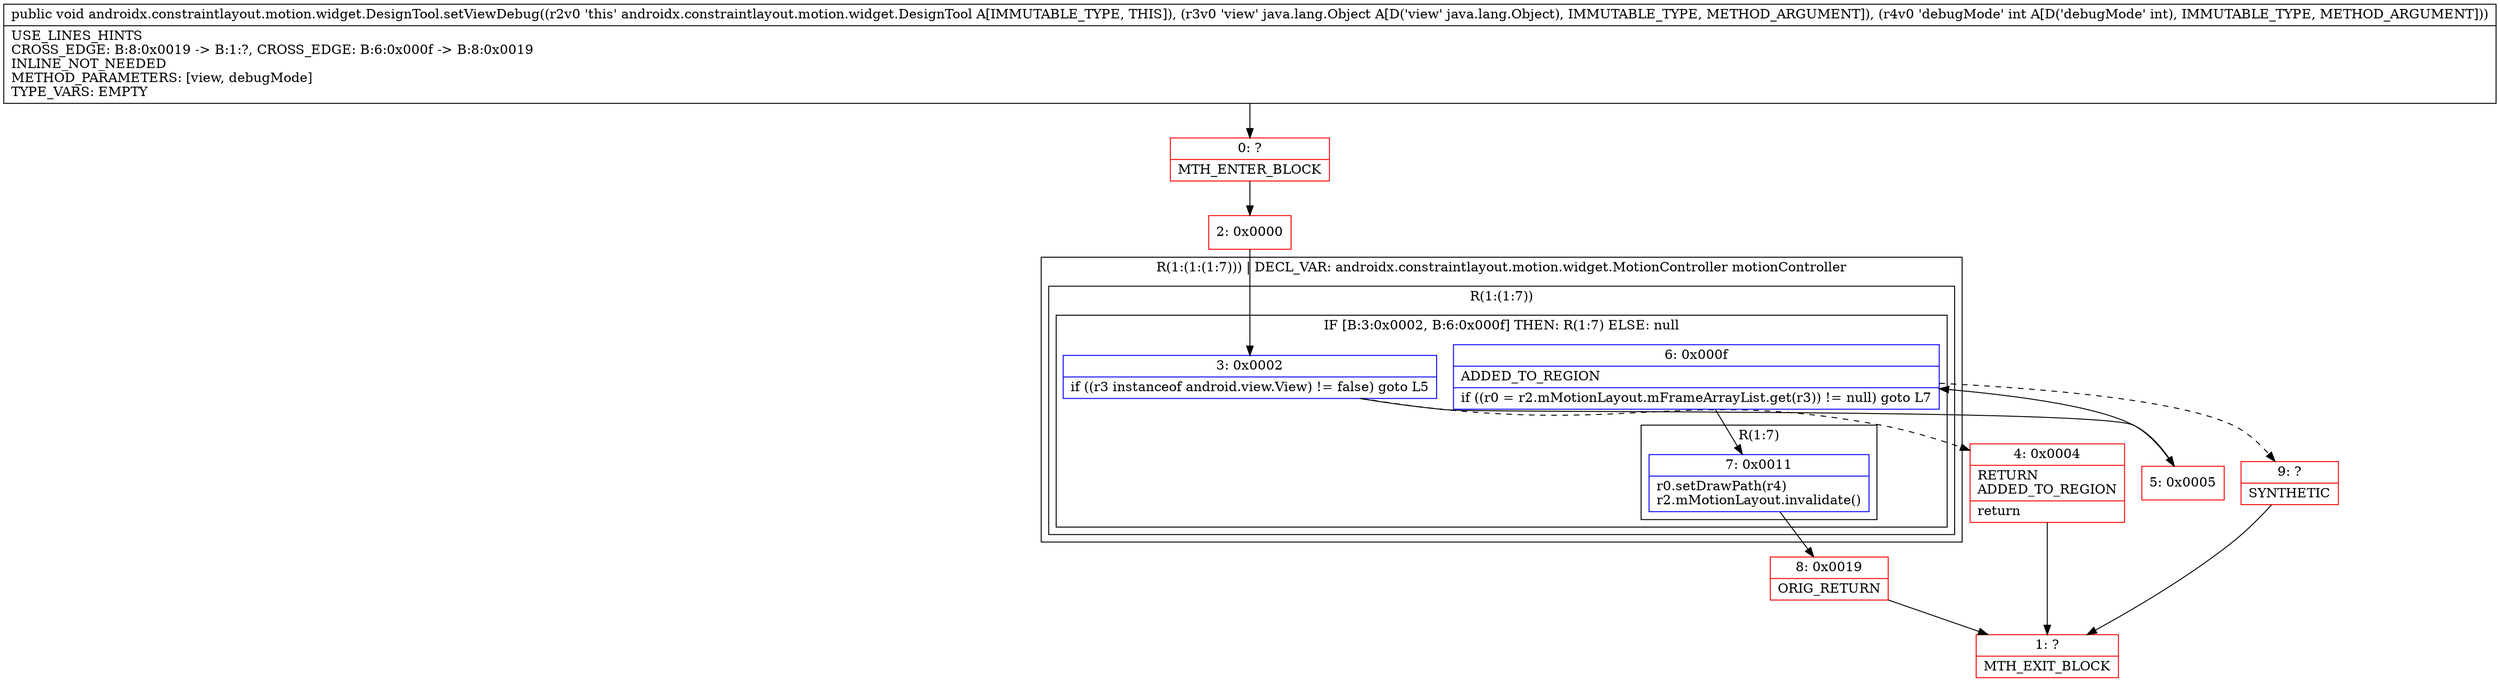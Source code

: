 digraph "CFG forandroidx.constraintlayout.motion.widget.DesignTool.setViewDebug(Ljava\/lang\/Object;I)V" {
subgraph cluster_Region_211624671 {
label = "R(1:(1:(1:7))) | DECL_VAR: androidx.constraintlayout.motion.widget.MotionController motionController\l";
node [shape=record,color=blue];
subgraph cluster_Region_1333730661 {
label = "R(1:(1:7))";
node [shape=record,color=blue];
subgraph cluster_IfRegion_1894671951 {
label = "IF [B:3:0x0002, B:6:0x000f] THEN: R(1:7) ELSE: null";
node [shape=record,color=blue];
Node_3 [shape=record,label="{3\:\ 0x0002|if ((r3 instanceof android.view.View) != false) goto L5\l}"];
Node_6 [shape=record,label="{6\:\ 0x000f|ADDED_TO_REGION\l|if ((r0 = r2.mMotionLayout.mFrameArrayList.get(r3)) != null) goto L7\l}"];
subgraph cluster_Region_1173132016 {
label = "R(1:7)";
node [shape=record,color=blue];
Node_7 [shape=record,label="{7\:\ 0x0011|r0.setDrawPath(r4)\lr2.mMotionLayout.invalidate()\l}"];
}
}
}
}
Node_0 [shape=record,color=red,label="{0\:\ ?|MTH_ENTER_BLOCK\l}"];
Node_2 [shape=record,color=red,label="{2\:\ 0x0000}"];
Node_4 [shape=record,color=red,label="{4\:\ 0x0004|RETURN\lADDED_TO_REGION\l|return\l}"];
Node_1 [shape=record,color=red,label="{1\:\ ?|MTH_EXIT_BLOCK\l}"];
Node_5 [shape=record,color=red,label="{5\:\ 0x0005}"];
Node_8 [shape=record,color=red,label="{8\:\ 0x0019|ORIG_RETURN\l}"];
Node_9 [shape=record,color=red,label="{9\:\ ?|SYNTHETIC\l}"];
MethodNode[shape=record,label="{public void androidx.constraintlayout.motion.widget.DesignTool.setViewDebug((r2v0 'this' androidx.constraintlayout.motion.widget.DesignTool A[IMMUTABLE_TYPE, THIS]), (r3v0 'view' java.lang.Object A[D('view' java.lang.Object), IMMUTABLE_TYPE, METHOD_ARGUMENT]), (r4v0 'debugMode' int A[D('debugMode' int), IMMUTABLE_TYPE, METHOD_ARGUMENT]))  | USE_LINES_HINTS\lCROSS_EDGE: B:8:0x0019 \-\> B:1:?, CROSS_EDGE: B:6:0x000f \-\> B:8:0x0019\lINLINE_NOT_NEEDED\lMETHOD_PARAMETERS: [view, debugMode]\lTYPE_VARS: EMPTY\l}"];
MethodNode -> Node_0;Node_3 -> Node_4[style=dashed];
Node_3 -> Node_5;
Node_6 -> Node_7;
Node_6 -> Node_9[style=dashed];
Node_7 -> Node_8;
Node_0 -> Node_2;
Node_2 -> Node_3;
Node_4 -> Node_1;
Node_5 -> Node_6;
Node_8 -> Node_1;
Node_9 -> Node_1;
}

